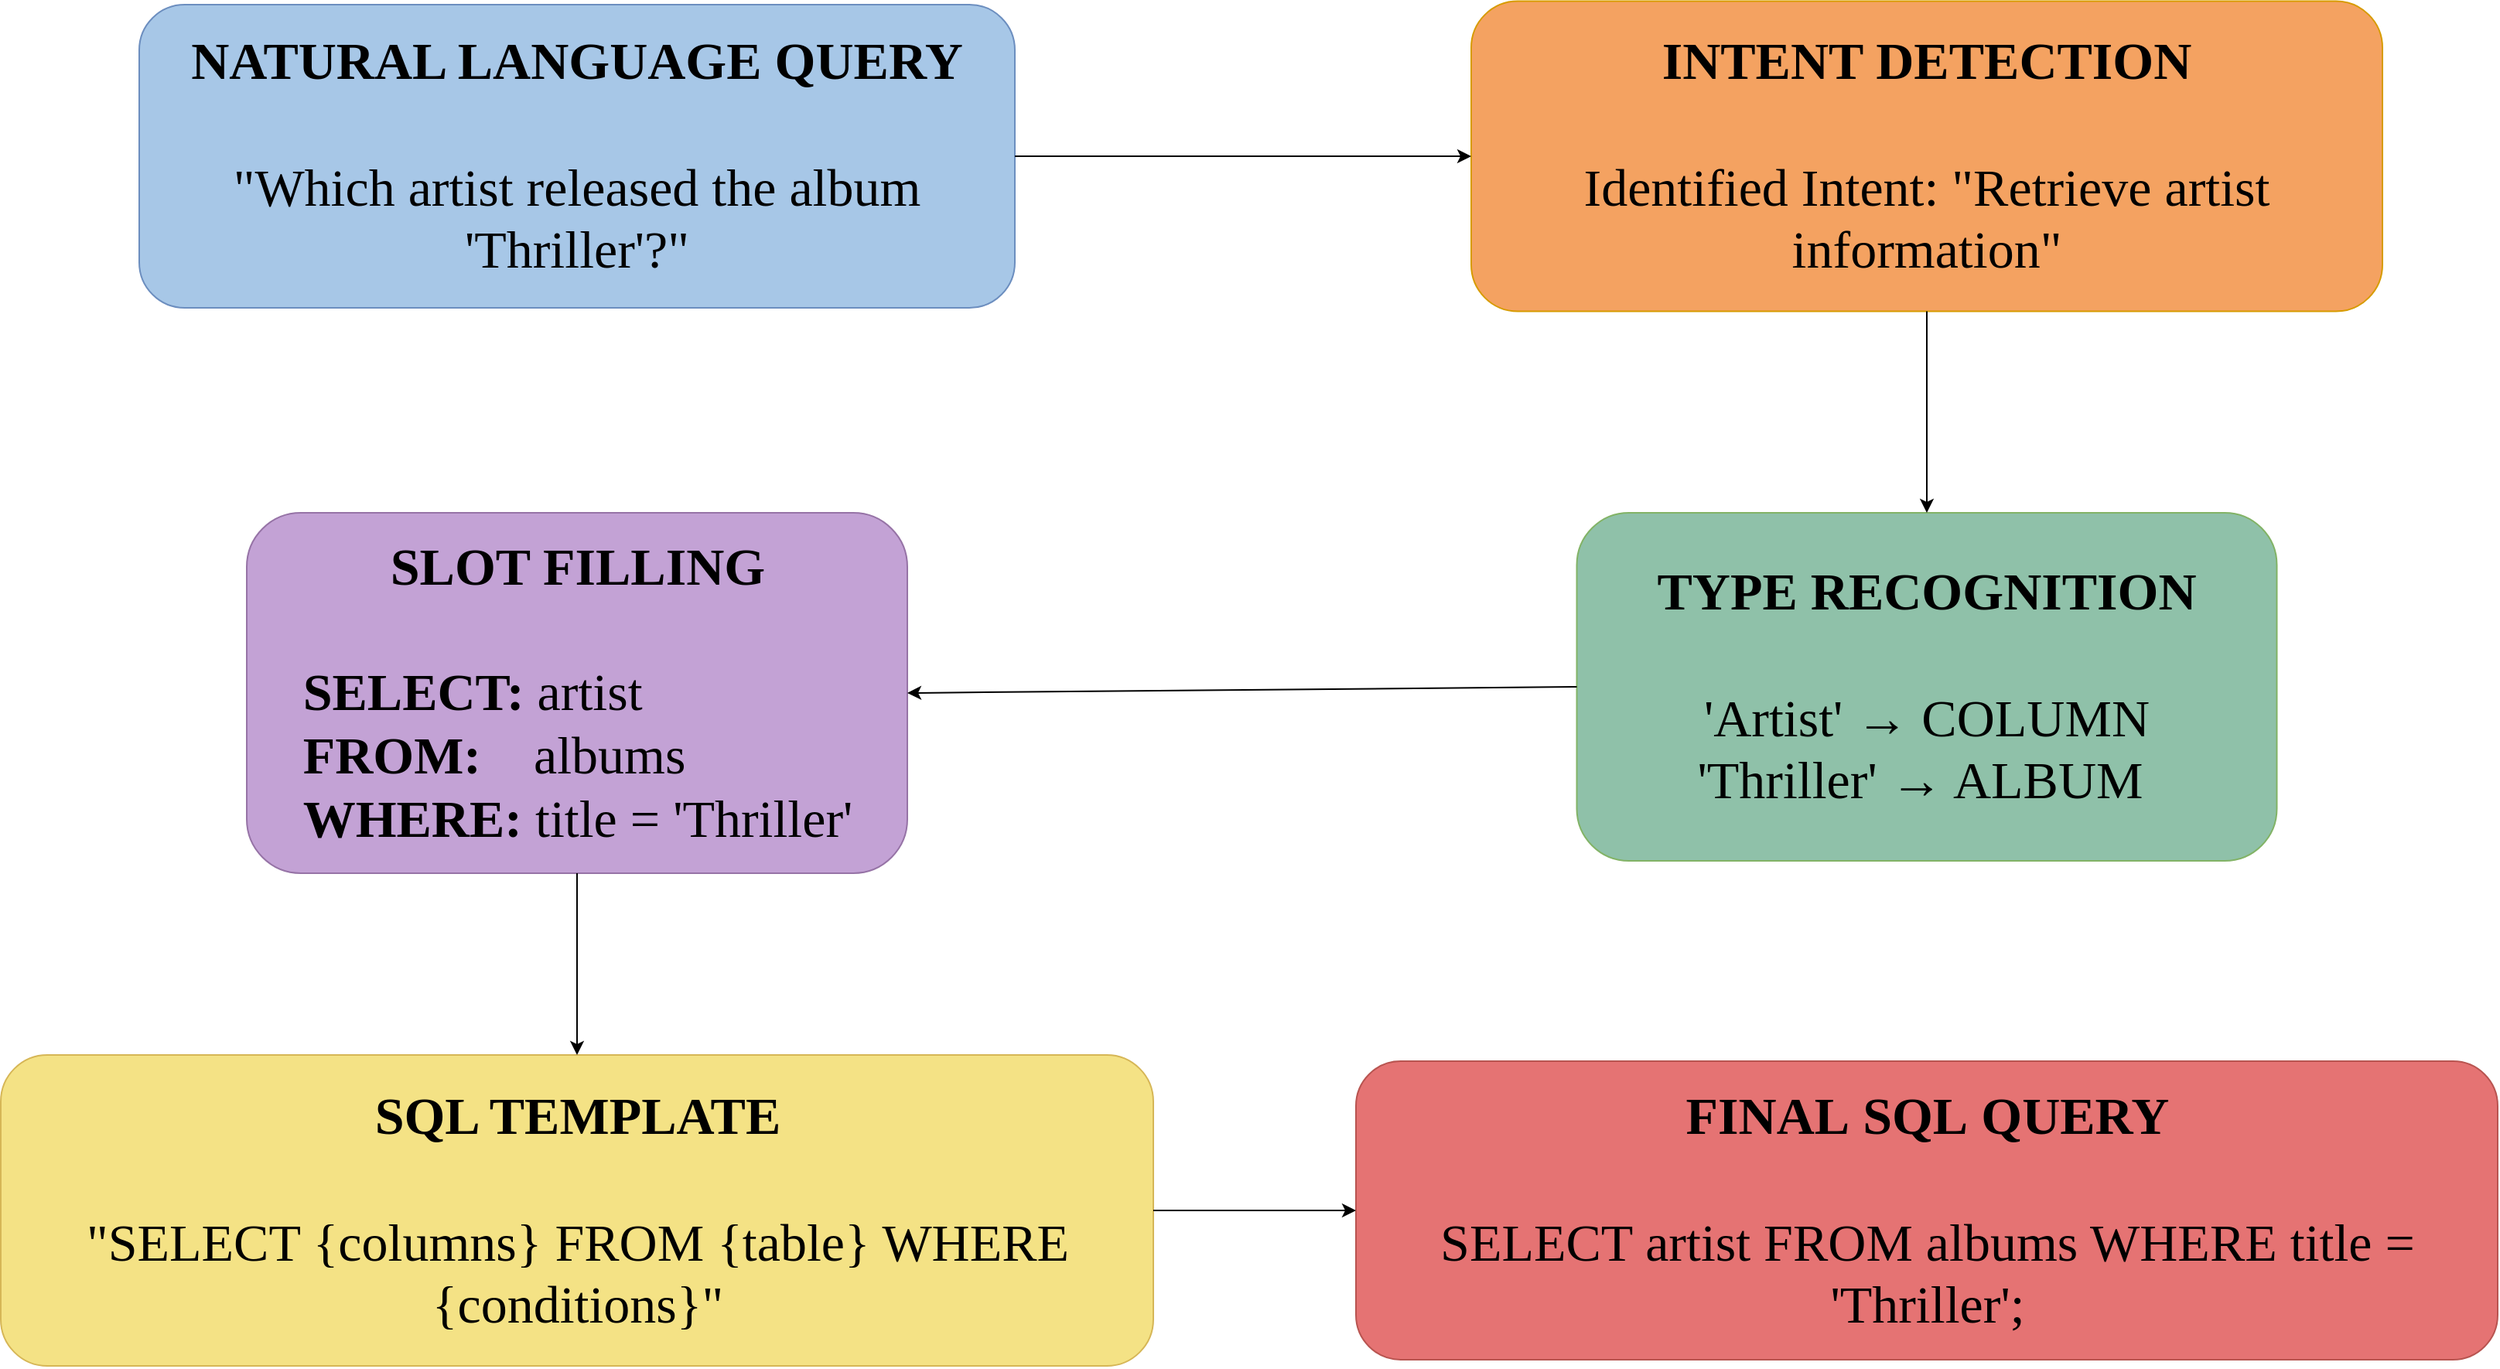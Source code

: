 <mxfile version="26.1.0">
  <diagram name="Page-1" id="RD3qhIxDrwS2rDJyGoOU">
    <mxGraphModel dx="3069" dy="1297" grid="0" gridSize="10" guides="1" tooltips="1" connect="1" arrows="1" fold="1" page="0" pageScale="1" pageWidth="850" pageHeight="1100" math="0" shadow="0">
      <root>
        <mxCell id="0" />
        <mxCell id="1" parent="0" />
        <mxCell id="t-3b8VMXYgE2knR4i13u-13" value="&lt;b&gt;&lt;font data-font-src=&quot;https://fonts.googleapis.com/css?family=Nunito&quot;&gt;NATURAL LANGUAGE QUERY&lt;/font&gt;&lt;/b&gt;&lt;div&gt;&lt;font data-font-src=&quot;https://fonts.googleapis.com/css?family=Nunito&quot;&gt;&lt;br&gt;&lt;/font&gt;&lt;div&gt;&lt;font data-font-src=&quot;https://fonts.googleapis.com/css?family=Nunito&quot;&gt;&quot;Which artist released the album &#39;Thriller&#39;?&quot;&lt;/font&gt;&lt;/div&gt;&lt;/div&gt;" style="rounded=1;whiteSpace=wrap;html=1;fillColor=#A7C7E7;strokeColor=#6c8ebf;fontFamily=Nunito;fontSource=https%3A%2F%2Ffonts.googleapis.com%2Fcss%3Ffamily%3DNunito;fontSize=34;" parent="1" vertex="1">
          <mxGeometry x="-678" y="66" width="566" height="196" as="geometry" />
        </mxCell>
        <mxCell id="t-3b8VMXYgE2knR4i13u-14" value="&lt;b&gt;&lt;font data-font-src=&quot;https://fonts.googleapis.com/css?family=Nunito&quot;&gt;INTENT DETECTION&lt;/font&gt;&lt;/b&gt;&lt;div&gt;&lt;font data-font-src=&quot;https://fonts.googleapis.com/css?family=Nunito&quot;&gt;&lt;br&gt;&lt;/font&gt;&lt;div&gt;&lt;font data-font-src=&quot;https://fonts.googleapis.com/css?family=Nunito&quot;&gt;Identified Intent: &quot;Retrieve artist information&quot;&lt;/font&gt;&lt;/div&gt;&lt;/div&gt;" style="rounded=1;whiteSpace=wrap;html=1;fillColor=#F4A261;strokeColor=#d79b00;fontFamily=Nunito;fontSource=https%3A%2F%2Ffonts.googleapis.com%2Fcss%3Ffamily%3DNunito;fontSize=34;" parent="1" vertex="1">
          <mxGeometry x="183" y="63.75" width="589" height="200.5" as="geometry" />
        </mxCell>
        <mxCell id="t-3b8VMXYgE2knR4i13u-15" value="&lt;b&gt;&lt;font data-font-src=&quot;https://fonts.googleapis.com/css?family=Nunito&quot;&gt;SLOT FILLING&lt;/font&gt;&lt;/b&gt;&lt;div&gt;&lt;font data-font-src=&quot;https://fonts.googleapis.com/css?family=Nunito&quot;&gt;&lt;br&gt;&lt;/font&gt;&lt;div&gt;&lt;div style=&quot;text-align: left;&quot;&gt;&lt;font data-font-src=&quot;https://fonts.googleapis.com/css?family=Nunito&quot;&gt;&lt;b style=&quot;background-color: transparent; color: light-dark(rgb(0, 0, 0), rgb(255, 255, 255));&quot;&gt;&lt;span class=&quot;hljs-keyword&quot;&gt;SELECT&lt;/span&gt;:&lt;/b&gt;&lt;span style=&quot;background-color: transparent; color: light-dark(rgb(0, 0, 0), rgb(255, 255, 255));&quot;&gt; artist&amp;nbsp;&lt;/span&gt;&lt;/font&gt;&lt;/div&gt;&lt;font data-font-src=&quot;https://fonts.googleapis.com/css?family=Nunito&quot;&gt;&lt;div style=&quot;text-align: left;&quot;&gt;&lt;b style=&quot;background-color: transparent; color: light-dark(rgb(0, 0, 0), rgb(255, 255, 255));&quot;&gt;&lt;span class=&quot;hljs-keyword&quot;&gt;FROM&lt;/span&gt;:&lt;/b&gt;&lt;span style=&quot;background-color: transparent; color: light-dark(rgb(0, 0, 0), rgb(255, 255, 255));&quot;&gt;&amp;nbsp; &amp;nbsp; albums&amp;nbsp;&lt;/span&gt;&lt;/div&gt;&lt;b&gt;&lt;div style=&quot;text-align: left;&quot;&gt;&lt;b style=&quot;background-color: transparent; color: light-dark(rgb(0, 0, 0), rgb(255, 255, 255));&quot;&gt;&lt;span class=&quot;hljs-keyword&quot;&gt;WHERE&lt;/span&gt;:&lt;/b&gt;&lt;span style=&quot;background-color: transparent; color: light-dark(rgb(0, 0, 0), rgb(255, 255, 255)); font-weight: normal;&quot;&gt; title =&amp;nbsp;&lt;/span&gt;&lt;span class=&quot;hljs-string&quot; style=&quot;background-color: transparent; color: light-dark(rgb(0, 0, 0), rgb(255, 255, 255)); font-weight: normal;&quot;&gt;&#39;Thriller&#39;&lt;/span&gt;&lt;/div&gt;&lt;/b&gt;&lt;/font&gt;&lt;/div&gt;&lt;/div&gt;" style="rounded=1;whiteSpace=wrap;html=1;fillColor=#C3A2D5;strokeColor=#9673a6;fontFamily=Nunito;fontSource=https%3A%2F%2Ffonts.googleapis.com%2Fcss%3Ffamily%3DNunito;fontSize=34;" parent="1" vertex="1">
          <mxGeometry x="-608.5" y="394.5" width="427" height="233" as="geometry" />
        </mxCell>
        <mxCell id="t-3b8VMXYgE2knR4i13u-16" value="&lt;b&gt;&lt;font data-font-src=&quot;https://fonts.googleapis.com/css?family=Nunito&quot;&gt;TYPE RECOGNITION&lt;/font&gt;&lt;/b&gt;&lt;div&gt;&lt;div&gt;&lt;font data-font-src=&quot;https://fonts.googleapis.com/css?family=Nunito&quot;&gt;&lt;br&gt;&lt;/font&gt;&lt;div&gt;&lt;div&gt;&lt;font data-font-src=&quot;https://fonts.googleapis.com/css?family=Nunito&quot;&gt;&lt;span class=&quot;hljs-string&quot;&gt;&#39;Artist&#39;&lt;/span&gt;&amp;nbsp;→&amp;nbsp;&lt;span class=&quot;hljs-keyword&quot;&gt;COLUMN&lt;/span&gt;&lt;/font&gt;&lt;/div&gt;&lt;div&gt;&lt;span class=&quot;hljs-keyword&quot;&gt;&lt;font data-font-src=&quot;https://fonts.googleapis.com/css?family=Nunito&quot;&gt;&lt;span class=&quot;hljs-string&quot;&gt;&#39;Thriller&#39;&lt;/span&gt;&amp;nbsp;→ ALBUM&amp;nbsp;&lt;/font&gt;&lt;/span&gt;&lt;/div&gt;&lt;/div&gt;&lt;/div&gt;&lt;/div&gt;" style="rounded=1;whiteSpace=wrap;html=1;fillColor=#8FC1A9;strokeColor=#82b366;fontFamily=Nunito;fontSource=https%3A%2F%2Ffonts.googleapis.com%2Fcss%3Ffamily%3DNunito;fontSize=34;" parent="1" vertex="1">
          <mxGeometry x="251.25" y="394.5" width="452.5" height="225" as="geometry" />
        </mxCell>
        <mxCell id="t-3b8VMXYgE2knR4i13u-17" value="&lt;b&gt;&lt;font data-font-src=&quot;https://fonts.googleapis.com/css?family=Nunito&quot;&gt;SQL TEMPLATE&lt;/font&gt;&lt;/b&gt;&lt;div&gt;&lt;font data-font-src=&quot;https://fonts.googleapis.com/css?family=Nunito&quot;&gt;&lt;br&gt;&lt;/font&gt;&lt;/div&gt;&lt;div&gt;&lt;font data-font-src=&quot;https://fonts.googleapis.com/css?family=Nunito&quot;&gt;&quot;SELECT {columns} FROM {table} WHERE {conditions}&quot;&lt;/font&gt;&lt;/div&gt;" style="rounded=1;whiteSpace=wrap;html=1;fillColor=#F4E285;strokeColor=#d6b656;fontFamily=Nunito;fontSource=https%3A%2F%2Ffonts.googleapis.com%2Fcss%3Ffamily%3DNunito;fontSize=34;" parent="1" vertex="1">
          <mxGeometry x="-767.5" y="745" width="745" height="201" as="geometry" />
        </mxCell>
        <mxCell id="t-3b8VMXYgE2knR4i13u-18" value="&lt;b&gt;&lt;font data-font-src=&quot;https://fonts.googleapis.com/css?family=Nunito&quot;&gt;FINAL&amp;nbsp;&lt;span class=&quot;hljs-keyword&quot;&gt;SQL&lt;/span&gt;&amp;nbsp;QUERY&lt;/font&gt;&lt;/b&gt;&lt;div&gt;&lt;font data-font-src=&quot;https://fonts.googleapis.com/css?family=Nunito&quot;&gt;&lt;br&gt;&lt;/font&gt;&lt;/div&gt;&lt;div&gt;&lt;font data-font-src=&quot;https://fonts.googleapis.com/css?family=Nunito&quot;&gt;SELECT artist FROM albums WHERE title = &#39;Thriller&#39;;&lt;/font&gt;&lt;/div&gt;" style="rounded=1;whiteSpace=wrap;html=1;fillColor=#E57373;strokeColor=#b85450;fontFamily=Nunito;fontSource=https%3A%2F%2Ffonts.googleapis.com%2Fcss%3Ffamily%3DNunito;fontSize=34;" parent="1" vertex="1">
          <mxGeometry x="108.5" y="749" width="738" height="193" as="geometry" />
        </mxCell>
        <mxCell id="t-3b8VMXYgE2knR4i13u-19" value="" style="endArrow=classic;html=1;rounded=0;entryX=0;entryY=0.5;entryDx=0;entryDy=0;exitX=1;exitY=0.5;exitDx=0;exitDy=0;fontFamily=Nunito;fontSource=https%3A%2F%2Ffonts.googleapis.com%2Fcss%3Ffamily%3DNunito;fontSize=34;" parent="1" source="t-3b8VMXYgE2knR4i13u-13" target="t-3b8VMXYgE2knR4i13u-14" edge="1">
          <mxGeometry width="50" height="50" relative="1" as="geometry">
            <mxPoint x="377" y="524" as="sourcePoint" />
            <mxPoint x="427" y="474" as="targetPoint" />
          </mxGeometry>
        </mxCell>
        <mxCell id="t-3b8VMXYgE2knR4i13u-20" value="" style="endArrow=classic;html=1;rounded=0;entryX=0.5;entryY=0;entryDx=0;entryDy=0;exitX=0.5;exitY=1;exitDx=0;exitDy=0;fontFamily=Nunito;fontSource=https%3A%2F%2Ffonts.googleapis.com%2Fcss%3Ffamily%3DNunito;fontSize=34;" parent="1" source="t-3b8VMXYgE2knR4i13u-14" target="t-3b8VMXYgE2knR4i13u-16" edge="1">
          <mxGeometry width="50" height="50" relative="1" as="geometry">
            <mxPoint x="437" y="572" as="sourcePoint" />
            <mxPoint x="487" y="522" as="targetPoint" />
          </mxGeometry>
        </mxCell>
        <mxCell id="t-3b8VMXYgE2knR4i13u-23" value="" style="endArrow=classic;html=1;rounded=0;entryX=1;entryY=0.5;entryDx=0;entryDy=0;exitX=0;exitY=0.5;exitDx=0;exitDy=0;fontFamily=Nunito;fontSource=https%3A%2F%2Ffonts.googleapis.com%2Fcss%3Ffamily%3DNunito;fontSize=34;" parent="1" source="t-3b8VMXYgE2knR4i13u-16" target="t-3b8VMXYgE2knR4i13u-15" edge="1">
          <mxGeometry width="50" height="50" relative="1" as="geometry">
            <mxPoint x="602" y="520" as="sourcePoint" />
            <mxPoint x="602" y="598" as="targetPoint" />
          </mxGeometry>
        </mxCell>
        <mxCell id="t-3b8VMXYgE2knR4i13u-24" value="" style="endArrow=classic;html=1;rounded=0;exitX=0.5;exitY=1;exitDx=0;exitDy=0;fontFamily=Nunito;fontSource=https%3A%2F%2Ffonts.googleapis.com%2Fcss%3Ffamily%3DNunito;fontSize=34;" parent="1" source="t-3b8VMXYgE2knR4i13u-15" target="t-3b8VMXYgE2knR4i13u-17" edge="1">
          <mxGeometry width="50" height="50" relative="1" as="geometry">
            <mxPoint x="612" y="530" as="sourcePoint" />
            <mxPoint x="612" y="608" as="targetPoint" />
          </mxGeometry>
        </mxCell>
        <mxCell id="t-3b8VMXYgE2knR4i13u-25" value="" style="endArrow=classic;html=1;rounded=0;entryX=0;entryY=0.5;entryDx=0;entryDy=0;exitX=1;exitY=0.5;exitDx=0;exitDy=0;fontFamily=Nunito;fontSource=https%3A%2F%2Ffonts.googleapis.com%2Fcss%3Ffamily%3DNunito;fontSize=34;" parent="1" source="t-3b8VMXYgE2knR4i13u-17" target="t-3b8VMXYgE2knR4i13u-18" edge="1">
          <mxGeometry width="50" height="50" relative="1" as="geometry">
            <mxPoint x="622" y="540" as="sourcePoint" />
            <mxPoint x="622" y="618" as="targetPoint" />
          </mxGeometry>
        </mxCell>
      </root>
    </mxGraphModel>
  </diagram>
</mxfile>
